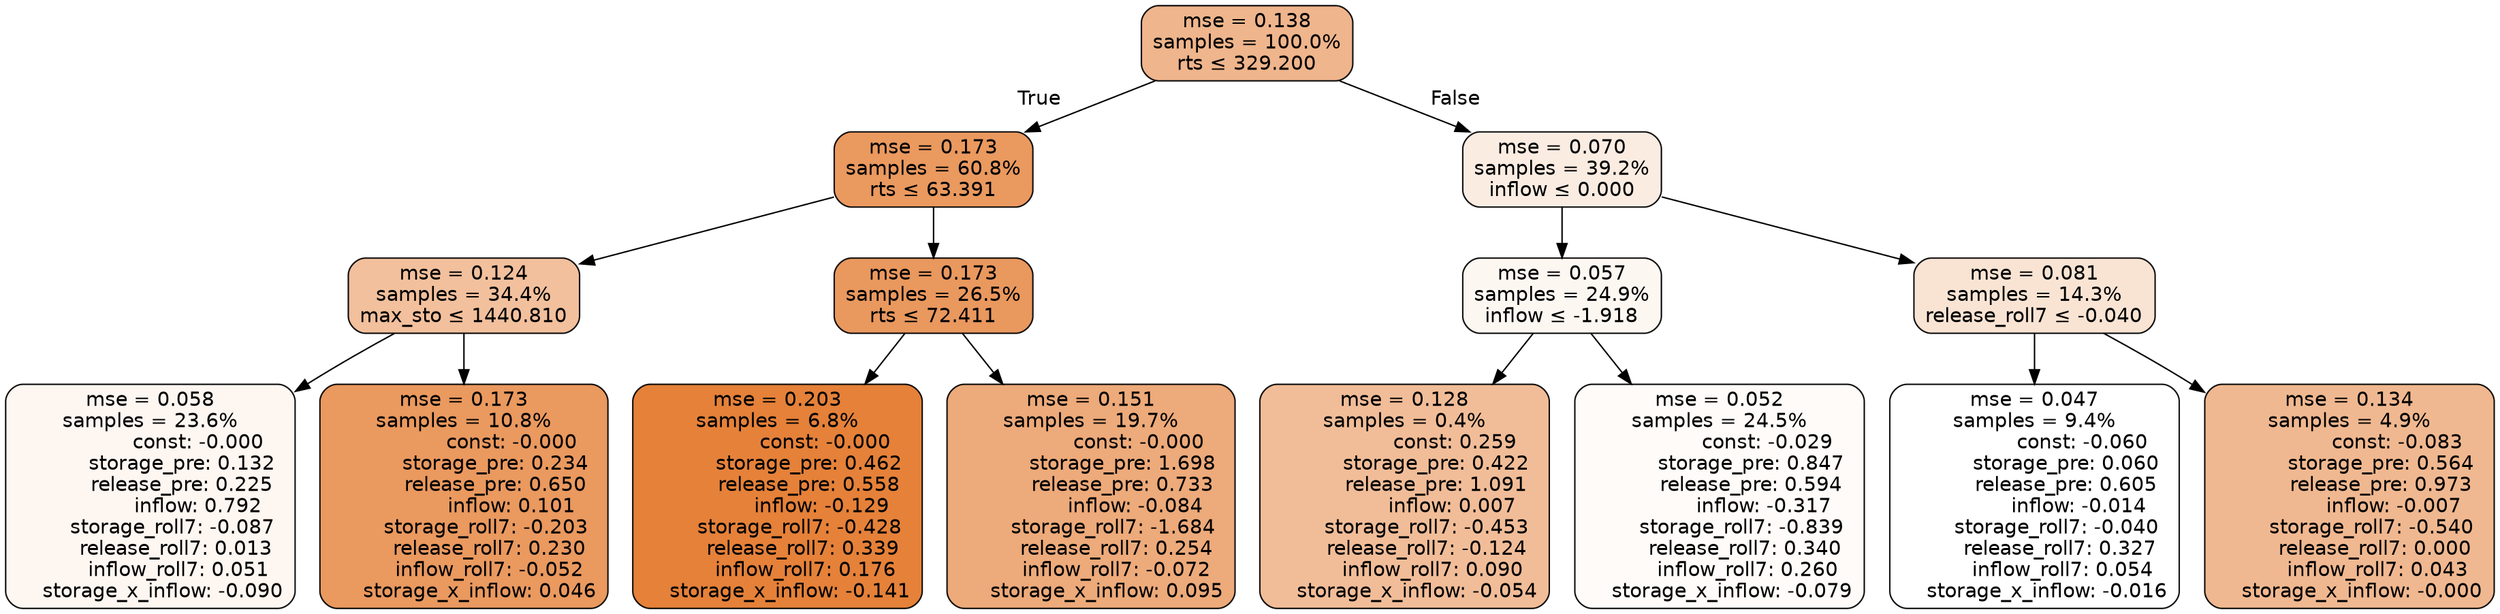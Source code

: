 digraph tree {
bgcolor="transparent"
node [shape=rectangle, style="filled, rounded", color="black", fontname=helvetica] ;
edge [fontname=helvetica] ;
	"0" [label="mse = 0.138
samples = 100.0%
rts &le; 329.200", fillcolor="#efb58c"]
	"1" [label="mse = 0.173
samples = 60.8%
rts &le; 63.391", fillcolor="#ea995f"]
	"2" [label="mse = 0.124
samples = 34.4%
max_sto &le; 1440.810", fillcolor="#f2c09d"]
	"3" [label="mse = 0.058
samples = 23.6%
               const: -0.000
          storage_pre: 0.132
          release_pre: 0.225
               inflow: 0.792
       storage_roll7: -0.087
        release_roll7: 0.013
         inflow_roll7: 0.051
    storage_x_inflow: -0.090", fillcolor="#fdf6f1"]
	"4" [label="mse = 0.173
samples = 10.8%
               const: -0.000
          storage_pre: 0.234
          release_pre: 0.650
               inflow: 0.101
       storage_roll7: -0.203
        release_roll7: 0.230
        inflow_roll7: -0.052
     storage_x_inflow: 0.046", fillcolor="#ea995f"]
	"5" [label="mse = 0.173
samples = 26.5%
rts &le; 72.411", fillcolor="#e9985e"]
	"6" [label="mse = 0.203
samples = 6.8%
               const: -0.000
          storage_pre: 0.462
          release_pre: 0.558
              inflow: -0.129
       storage_roll7: -0.428
        release_roll7: 0.339
         inflow_roll7: 0.176
    storage_x_inflow: -0.141", fillcolor="#e58139"]
	"7" [label="mse = 0.151
samples = 19.7%
               const: -0.000
          storage_pre: 1.698
          release_pre: 0.733
              inflow: -0.084
       storage_roll7: -1.684
        release_roll7: 0.254
        inflow_roll7: -0.072
     storage_x_inflow: 0.095", fillcolor="#edaa7a"]
	"8" [label="mse = 0.070
samples = 39.2%
inflow &le; 0.000", fillcolor="#fbece2"]
	"9" [label="mse = 0.057
samples = 24.9%
inflow &le; -1.918", fillcolor="#fdf7f2"]
	"10" [label="mse = 0.128
samples = 0.4%
                const: 0.259
          storage_pre: 0.422
          release_pre: 1.091
               inflow: 0.007
       storage_roll7: -0.453
       release_roll7: -0.124
         inflow_roll7: 0.090
    storage_x_inflow: -0.054", fillcolor="#f1bd98"]
	"11" [label="mse = 0.052
samples = 24.5%
               const: -0.029
          storage_pre: 0.847
          release_pre: 0.594
              inflow: -0.317
       storage_roll7: -0.839
        release_roll7: 0.340
         inflow_roll7: 0.260
    storage_x_inflow: -0.079", fillcolor="#fefbf8"]
	"12" [label="mse = 0.081
samples = 14.3%
release_roll7 &le; -0.040", fillcolor="#f9e4d4"]
	"13" [label="mse = 0.047
samples = 9.4%
               const: -0.060
          storage_pre: 0.060
          release_pre: 0.605
              inflow: -0.014
       storage_roll7: -0.040
        release_roll7: 0.327
         inflow_roll7: 0.054
    storage_x_inflow: -0.016", fillcolor="#ffffff"]
	"14" [label="mse = 0.134
samples = 4.9%
               const: -0.083
          storage_pre: 0.564
          release_pre: 0.973
              inflow: -0.007
       storage_roll7: -0.540
        release_roll7: 0.000
         inflow_roll7: 0.043
    storage_x_inflow: -0.000", fillcolor="#f0b890"]

	"0" -> "1" [labeldistance=2.5, labelangle=45, headlabel="True"]
	"1" -> "2"
	"2" -> "3"
	"2" -> "4"
	"1" -> "5"
	"5" -> "6"
	"5" -> "7"
	"0" -> "8" [labeldistance=2.5, labelangle=-45, headlabel="False"]
	"8" -> "9"
	"9" -> "10"
	"9" -> "11"
	"8" -> "12"
	"12" -> "13"
	"12" -> "14"
}